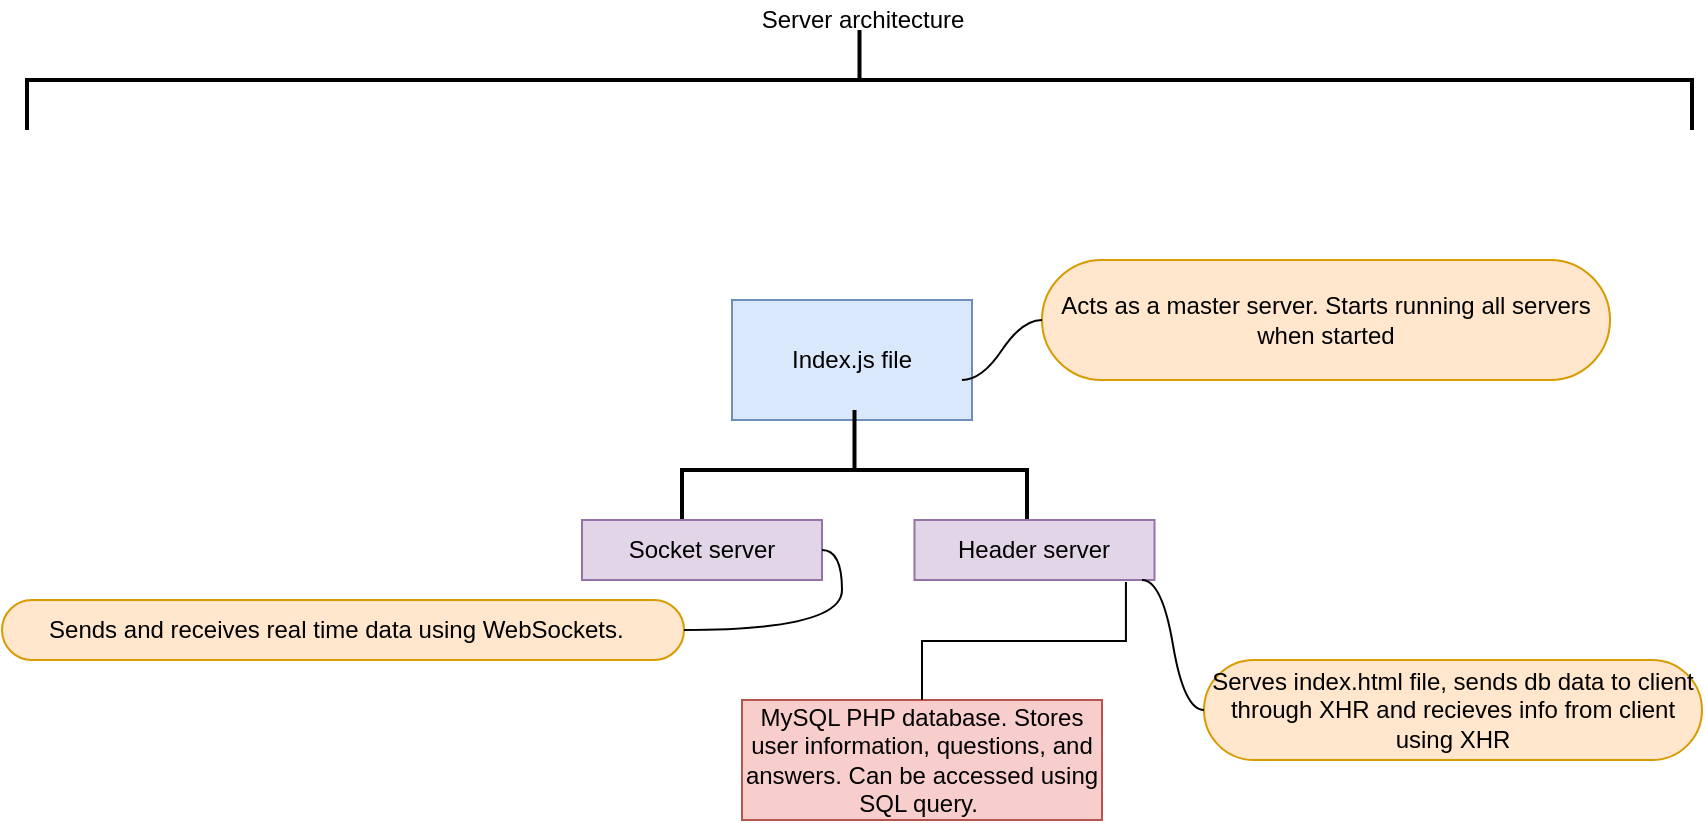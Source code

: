 <mxfile version="12.4.3" type="github" pages="1"><diagram id="rPdMcjDCzNlBcrvU7s_v" name="Page-1"><mxGraphModel dx="868" dy="450" grid="1" gridSize="10" guides="1" tooltips="1" connect="1" arrows="1" fold="1" page="1" pageScale="1" pageWidth="850" pageHeight="1100" math="0" shadow="0"><root><mxCell id="0"/><mxCell id="1" parent="0"/><mxCell id="ggIV_719QFJN8md0Puhg-14" value="Index.js file" style="rounded=0;whiteSpace=wrap;html=1;fillColor=#dae8fc;strokeColor=#6c8ebf;" vertex="1" parent="1"><mxGeometry x="365" y="210" width="120" height="60" as="geometry"/></mxCell><mxCell id="ggIV_719QFJN8md0Puhg-15" value="Acts as a master server. Starts running all servers when started" style="whiteSpace=wrap;html=1;rounded=1;arcSize=50;align=center;verticalAlign=middle;container=1;recursiveResize=0;strokeWidth=1;autosize=1;spacing=4;treeFolding=1;treeMoving=1;fillColor=#ffe6cc;strokeColor=#d79b00;" vertex="1" parent="1"><mxGeometry x="520" y="190" width="284" height="60" as="geometry"/></mxCell><mxCell id="ggIV_719QFJN8md0Puhg-16" value="" style="edgeStyle=entityRelationEdgeStyle;startArrow=none;endArrow=none;segment=10;curved=1;exitX=0.958;exitY=0.667;exitDx=0;exitDy=0;exitPerimeter=0;" edge="1" target="ggIV_719QFJN8md0Puhg-15" parent="1" source="ggIV_719QFJN8md0Puhg-14"><mxGeometry relative="1" as="geometry"><mxPoint x="490" y="250" as="sourcePoint"/></mxGeometry></mxCell><mxCell id="ggIV_719QFJN8md0Puhg-17" value="" style="strokeWidth=2;html=1;shape=mxgraph.flowchart.annotation_2;align=left;labelPosition=right;pointerEvents=1;rotation=90;" vertex="1" parent="1"><mxGeometry x="396.25" y="208.75" width="60" height="172.5" as="geometry"/></mxCell><mxCell id="ggIV_719QFJN8md0Puhg-18" value="Socket server" style="rounded=0;whiteSpace=wrap;html=1;fillColor=#e1d5e7;strokeColor=#9673a6;" vertex="1" parent="1"><mxGeometry x="290" y="320" width="120" height="30" as="geometry"/></mxCell><mxCell id="ggIV_719QFJN8md0Puhg-19" value="Header server" style="rounded=0;whiteSpace=wrap;html=1;fillColor=#e1d5e7;strokeColor=#9673a6;" vertex="1" parent="1"><mxGeometry x="456.25" y="320" width="120" height="30" as="geometry"/></mxCell><mxCell id="ggIV_719QFJN8md0Puhg-21" value="Serves index.html file, sends db data to client through XHR and recieves info from client using XHR" style="whiteSpace=wrap;html=1;rounded=1;arcSize=50;align=center;verticalAlign=middle;container=1;recursiveResize=0;strokeWidth=1;autosize=1;spacing=4;treeFolding=1;treeMoving=1;fillColor=#ffe6cc;strokeColor=#d79b00;" vertex="1" parent="1"><mxGeometry x="601" y="390" width="249" height="50" as="geometry"/></mxCell><mxCell id="ggIV_719QFJN8md0Puhg-22" value="" style="edgeStyle=entityRelationEdgeStyle;startArrow=none;endArrow=none;segment=10;curved=1;" edge="1" target="ggIV_719QFJN8md0Puhg-21" parent="1"><mxGeometry relative="1" as="geometry"><mxPoint x="570" y="350" as="sourcePoint"/></mxGeometry></mxCell><mxCell id="ggIV_719QFJN8md0Puhg-25" value="Sends and receives real time data using WebSockets.&amp;nbsp;&amp;nbsp;" style="whiteSpace=wrap;html=1;rounded=1;arcSize=50;align=center;verticalAlign=middle;container=1;recursiveResize=0;strokeWidth=1;autosize=1;spacing=4;treeFolding=1;treeMoving=1;fillColor=#ffe6cc;strokeColor=#d79b00;" vertex="1" parent="1"><mxGeometry y="360" width="341" height="30" as="geometry"/></mxCell><mxCell id="ggIV_719QFJN8md0Puhg-26" value="" style="edgeStyle=entityRelationEdgeStyle;startArrow=none;endArrow=none;segment=10;curved=1;" edge="1" target="ggIV_719QFJN8md0Puhg-25" parent="1" source="ggIV_719QFJN8md0Puhg-18"><mxGeometry relative="1" as="geometry"><mxPoint x="290" y="333" as="sourcePoint"/></mxGeometry></mxCell><mxCell id="ggIV_719QFJN8md0Puhg-27" value="MySQL PHP database. Stores user information, questions, and answers. Can be accessed using SQL query.&amp;nbsp;" style="whiteSpace=wrap;html=1;align=center;verticalAlign=middle;container=1;recursiveResize=0;treeFolding=1;treeMoving=1;fillColor=#f8cecc;strokeColor=#b85450;" vertex="1" parent="1"><mxGeometry x="370" y="410" width="180" height="60" as="geometry"/></mxCell><mxCell id="ggIV_719QFJN8md0Puhg-28" value="" style="edgeStyle=elbowEdgeStyle;elbow=vertical;startArrow=none;endArrow=none;rounded=0;exitX=0.881;exitY=1.033;exitDx=0;exitDy=0;exitPerimeter=0;" edge="1" target="ggIV_719QFJN8md0Puhg-27" parent="1" source="ggIV_719QFJN8md0Puhg-19"><mxGeometry relative="1" as="geometry"><mxPoint x="430" y="370" as="sourcePoint"/></mxGeometry></mxCell><mxCell id="ggIV_719QFJN8md0Puhg-30" value="" style="strokeWidth=2;html=1;shape=mxgraph.flowchart.annotation_2;align=left;labelPosition=right;pointerEvents=1;rotation=90;" vertex="1" parent="1"><mxGeometry x="403.75" y="-316.25" width="50" height="832.5" as="geometry"/></mxCell><mxCell id="ggIV_719QFJN8md0Puhg-31" value="Server architecture" style="text;html=1;align=center;verticalAlign=middle;resizable=0;points=[];;autosize=1;" vertex="1" parent="1"><mxGeometry x="370" y="60" width="120" height="20" as="geometry"/></mxCell></root></mxGraphModel></diagram></mxfile>